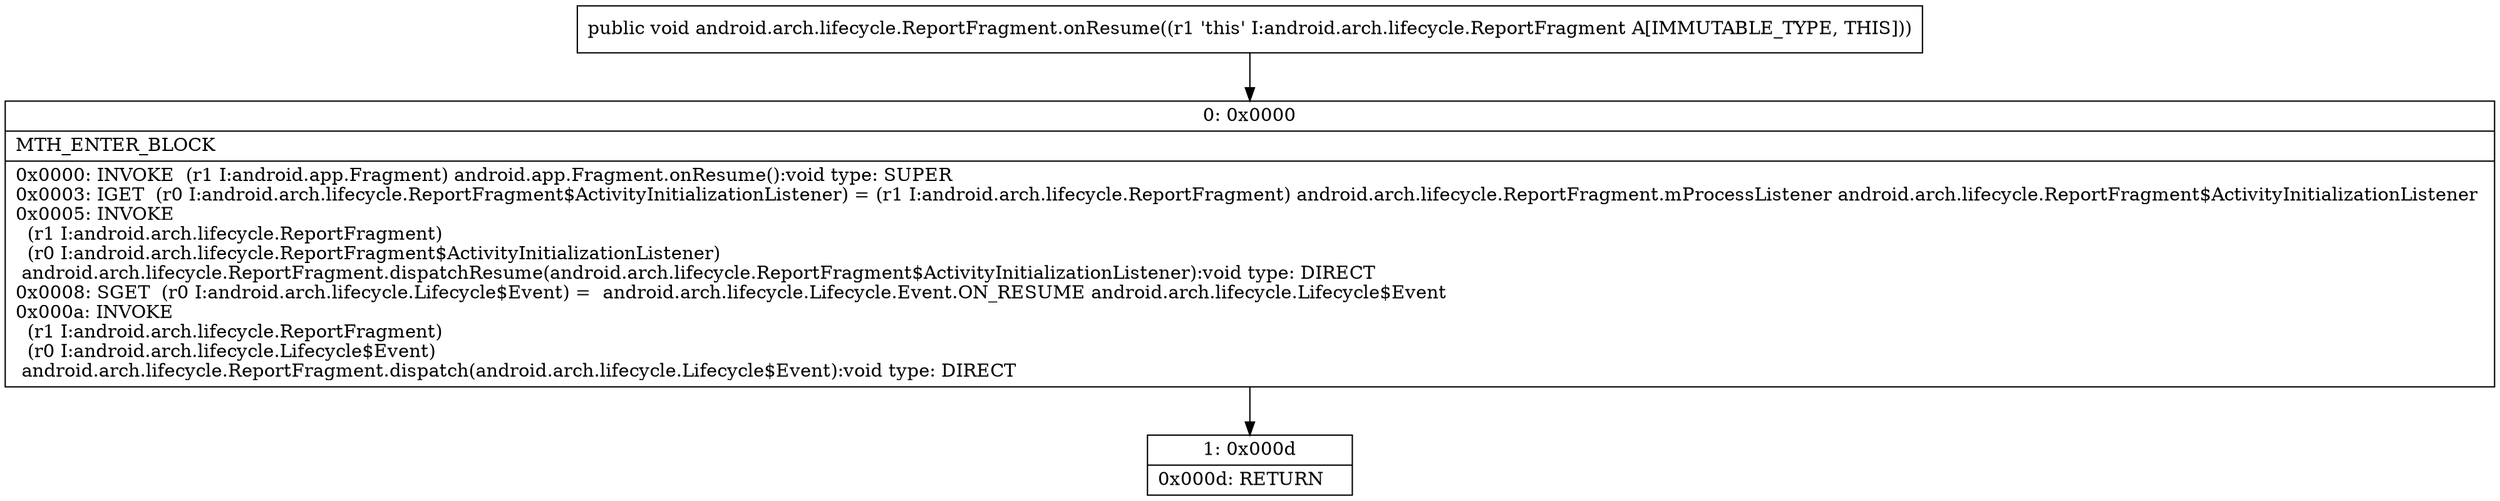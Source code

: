 digraph "CFG forandroid.arch.lifecycle.ReportFragment.onResume()V" {
Node_0 [shape=record,label="{0\:\ 0x0000|MTH_ENTER_BLOCK\l|0x0000: INVOKE  (r1 I:android.app.Fragment) android.app.Fragment.onResume():void type: SUPER \l0x0003: IGET  (r0 I:android.arch.lifecycle.ReportFragment$ActivityInitializationListener) = (r1 I:android.arch.lifecycle.ReportFragment) android.arch.lifecycle.ReportFragment.mProcessListener android.arch.lifecycle.ReportFragment$ActivityInitializationListener \l0x0005: INVOKE  \l  (r1 I:android.arch.lifecycle.ReportFragment)\l  (r0 I:android.arch.lifecycle.ReportFragment$ActivityInitializationListener)\l android.arch.lifecycle.ReportFragment.dispatchResume(android.arch.lifecycle.ReportFragment$ActivityInitializationListener):void type: DIRECT \l0x0008: SGET  (r0 I:android.arch.lifecycle.Lifecycle$Event) =  android.arch.lifecycle.Lifecycle.Event.ON_RESUME android.arch.lifecycle.Lifecycle$Event \l0x000a: INVOKE  \l  (r1 I:android.arch.lifecycle.ReportFragment)\l  (r0 I:android.arch.lifecycle.Lifecycle$Event)\l android.arch.lifecycle.ReportFragment.dispatch(android.arch.lifecycle.Lifecycle$Event):void type: DIRECT \l}"];
Node_1 [shape=record,label="{1\:\ 0x000d|0x000d: RETURN   \l}"];
MethodNode[shape=record,label="{public void android.arch.lifecycle.ReportFragment.onResume((r1 'this' I:android.arch.lifecycle.ReportFragment A[IMMUTABLE_TYPE, THIS])) }"];
MethodNode -> Node_0;
Node_0 -> Node_1;
}


